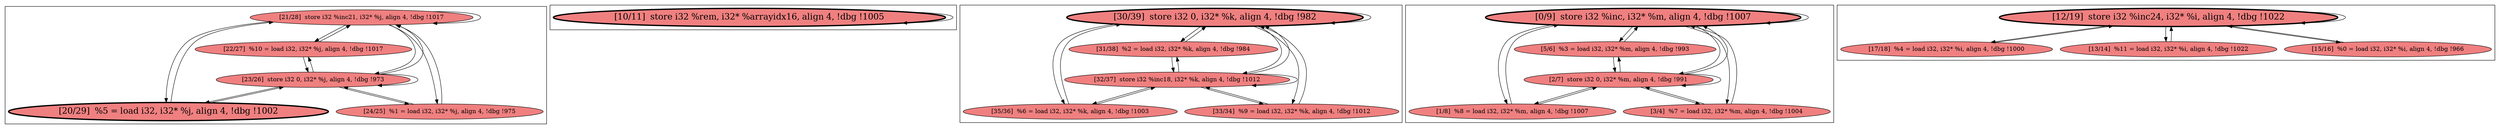 
digraph G {





subgraph cluster4 {


node264 [fillcolor=lightcoral,label="[21/28]  store i32 %inc21, i32* %j, align 4, !dbg !1017",shape=ellipse,style=filled ]
node263 [fillcolor=lightcoral,label="[22/27]  %10 = load i32, i32* %j, align 4, !dbg !1017",shape=ellipse,style=filled ]
node262 [penwidth=3.0,fontsize=20,fillcolor=lightcoral,label="[20/29]  %5 = load i32, i32* %j, align 4, !dbg !1002",shape=ellipse,style=filled ]
node260 [fillcolor=lightcoral,label="[24/25]  %1 = load i32, i32* %j, align 4, !dbg !975",shape=ellipse,style=filled ]
node261 [fillcolor=lightcoral,label="[23/26]  store i32 0, i32* %j, align 4, !dbg !973",shape=ellipse,style=filled ]

node263->node261 [ ]
node262->node261 [ ]
node263->node264 [ ]
node264->node263 [ ]
node261->node260 [ ]
node261->node262 [ ]
node261->node264 [ ]
node261->node263 [ ]
node260->node261 [ ]
node262->node264 [ ]
node264->node260 [ ]
node264->node262 [ ]
node264->node261 [ ]
node261->node261 [ ]
node264->node264 [ ]
node260->node264 [ ]


}

subgraph cluster3 {


node259 [penwidth=3.0,fontsize=20,fillcolor=lightcoral,label="[10/11]  store i32 %rem, i32* %arrayidx16, align 4, !dbg !1005",shape=ellipse,style=filled ]

node259->node259 [ ]


}

subgraph cluster2 {


node257 [penwidth=3.0,fontsize=20,fillcolor=lightcoral,label="[30/39]  store i32 0, i32* %k, align 4, !dbg !982",shape=ellipse,style=filled ]
node258 [fillcolor=lightcoral,label="[31/38]  %2 = load i32, i32* %k, align 4, !dbg !984",shape=ellipse,style=filled ]
node256 [fillcolor=lightcoral,label="[32/37]  store i32 %inc18, i32* %k, align 4, !dbg !1012",shape=ellipse,style=filled ]
node254 [fillcolor=lightcoral,label="[35/36]  %6 = load i32, i32* %k, align 4, !dbg !1003",shape=ellipse,style=filled ]
node255 [fillcolor=lightcoral,label="[33/34]  %9 = load i32, i32* %k, align 4, !dbg !1012",shape=ellipse,style=filled ]

node256->node255 [ ]
node255->node256 [ ]
node256->node258 [ ]
node257->node255 [ ]
node258->node256 [ ]
node256->node254 [ ]
node254->node256 [ ]
node254->node257 [ ]
node255->node257 [ ]
node257->node256 [ ]
node257->node258 [ ]
node256->node257 [ ]
node257->node257 [ ]
node257->node254 [ ]
node258->node257 [ ]
node256->node256 [ ]


}

subgraph cluster0 {


node248 [penwidth=3.0,fontsize=20,fillcolor=lightcoral,label="[0/9]  store i32 %inc, i32* %m, align 4, !dbg !1007",shape=ellipse,style=filled ]
node245 [fillcolor=lightcoral,label="[5/6]  %3 = load i32, i32* %m, align 4, !dbg !993",shape=ellipse,style=filled ]
node249 [fillcolor=lightcoral,label="[1/8]  %8 = load i32, i32* %m, align 4, !dbg !1007",shape=ellipse,style=filled ]
node247 [fillcolor=lightcoral,label="[2/7]  store i32 0, i32* %m, align 4, !dbg !991",shape=ellipse,style=filled ]
node246 [fillcolor=lightcoral,label="[3/4]  %7 = load i32, i32* %m, align 4, !dbg !1004",shape=ellipse,style=filled ]

node246->node248 [ ]
node247->node246 [ ]
node246->node247 [ ]
node247->node248 [ ]
node248->node246 [ ]
node248->node247 [ ]
node247->node245 [ ]
node245->node247 [ ]
node248->node245 [ ]
node248->node249 [ ]
node245->node248 [ ]
node249->node247 [ ]
node248->node248 [ ]
node249->node248 [ ]
node247->node249 [ ]
node247->node247 [ ]


}

subgraph cluster1 {


node252 [penwidth=3.0,fontsize=20,fillcolor=lightcoral,label="[12/19]  store i32 %inc24, i32* %i, align 4, !dbg !1022",shape=ellipse,style=filled ]
node250 [fillcolor=lightcoral,label="[17/18]  %4 = load i32, i32* %i, align 4, !dbg !1000",shape=ellipse,style=filled ]
node253 [fillcolor=lightcoral,label="[13/14]  %11 = load i32, i32* %i, align 4, !dbg !1022",shape=ellipse,style=filled ]
node251 [fillcolor=lightcoral,label="[15/16]  %0 = load i32, i32* %i, align 4, !dbg !966",shape=ellipse,style=filled ]

node252->node251 [ ]
node252->node252 [ ]
node250->node252 [ ]
node251->node252 [ ]
node253->node252 [ ]
node252->node253 [ ]
node252->node250 [ ]


}

}
